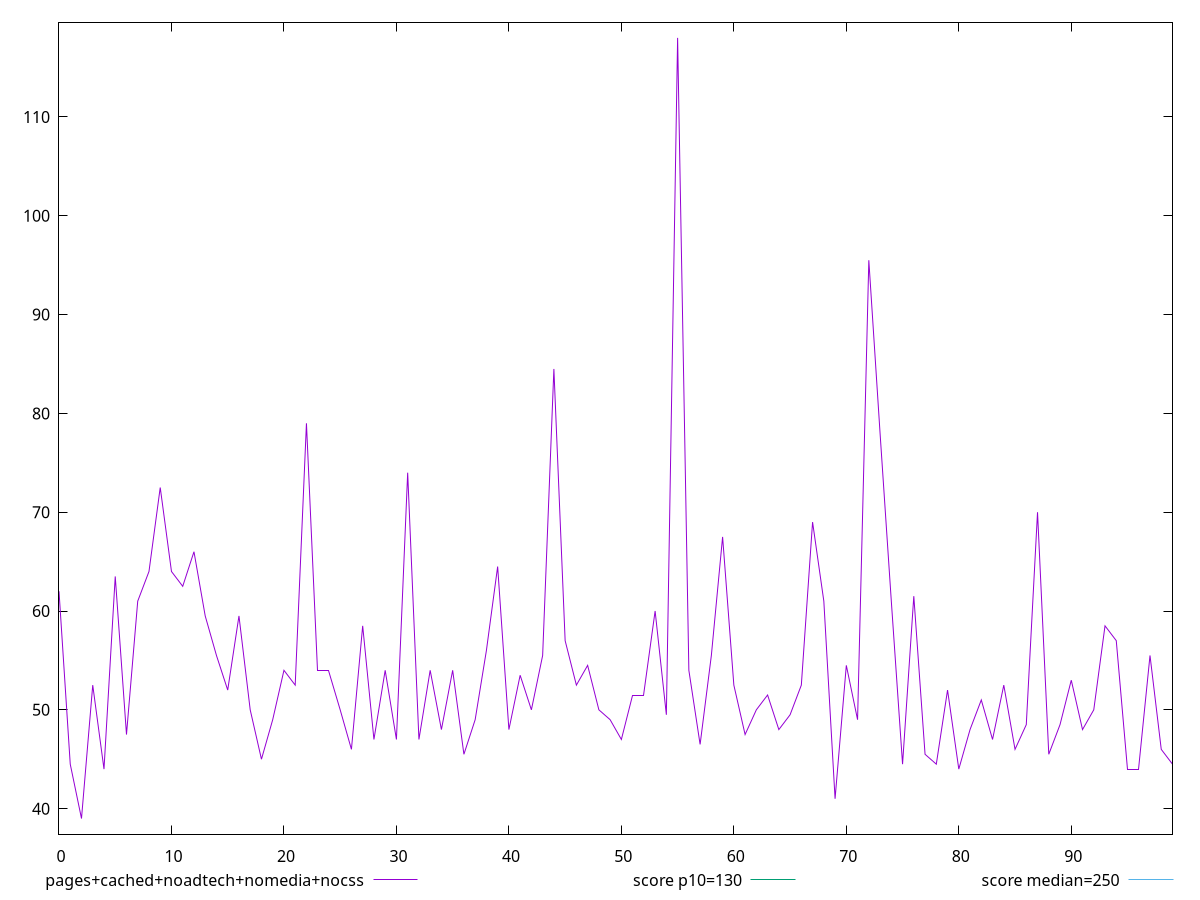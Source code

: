 reset

$pagesCachedNoadtechNomediaNocss <<EOF
0 62
1 44.5
2 39
3 52.5
4 44
5 63.5
6 47.5
7 61
8 63.999999999999886
9 72.50000000000011
10 64
11 62.500000000000114
12 66
13 59.499999999999886
14 55.499999999999886
15 52
16 59.5
17 50
18 45
19 49
20 54
21 52.5
22 79
23 54
24 54
25 50
26 46
27 58.5
28 46.999999999999886
29 54
30 47
31 74
32 47
33 54
34 48
35 54.000000000000114
36 45.5
37 48.999999999999886
38 56
39 64.5
40 48
41 53.499999999999886
42 50
43 55.5
44 84.5
45 57
46 52.499999999999886
47 54.5
48 50
49 49
50 47
51 51.5
52 51.5
53 60
54 49.5
55 117.99999999999989
56 54
57 46.5
58 55.5
59 67.5
60 52.5
61 47.5
62 50
63 51.5
64 48
65 49.499999999999886
66 52.5
67 69
68 61
69 41
70 54.5
71 49
72 95.5
73 78.00000000000011
74 61
75 44.5
76 61.500000000000114
77 45.5
78 44.5
79 52
80 44
81 48
82 50.999999999999886
83 47
84 52.5
85 46
86 48.5
87 70
88 45.5
89 48.5
90 53
91 48
92 49.999999999999886
93 58.5
94 57.000000000000114
95 44
96 44
97 55.5
98 46
99 44.5
EOF

set key outside below
set xrange [0:99]
set yrange [37.42:119.57999999999988]
set trange [37.42:119.57999999999988]
set terminal svg size 640, 500 enhanced background rgb 'white'
set output "report_00009_2021-02-08T22-37-41.559Z/max-potential-fid/comparison/line/4_vs_5.svg"

plot $pagesCachedNoadtechNomediaNocss title "pages+cached+noadtech+nomedia+nocss" with line, \
     130 title "score p10=130", \
     250 title "score median=250"

reset
